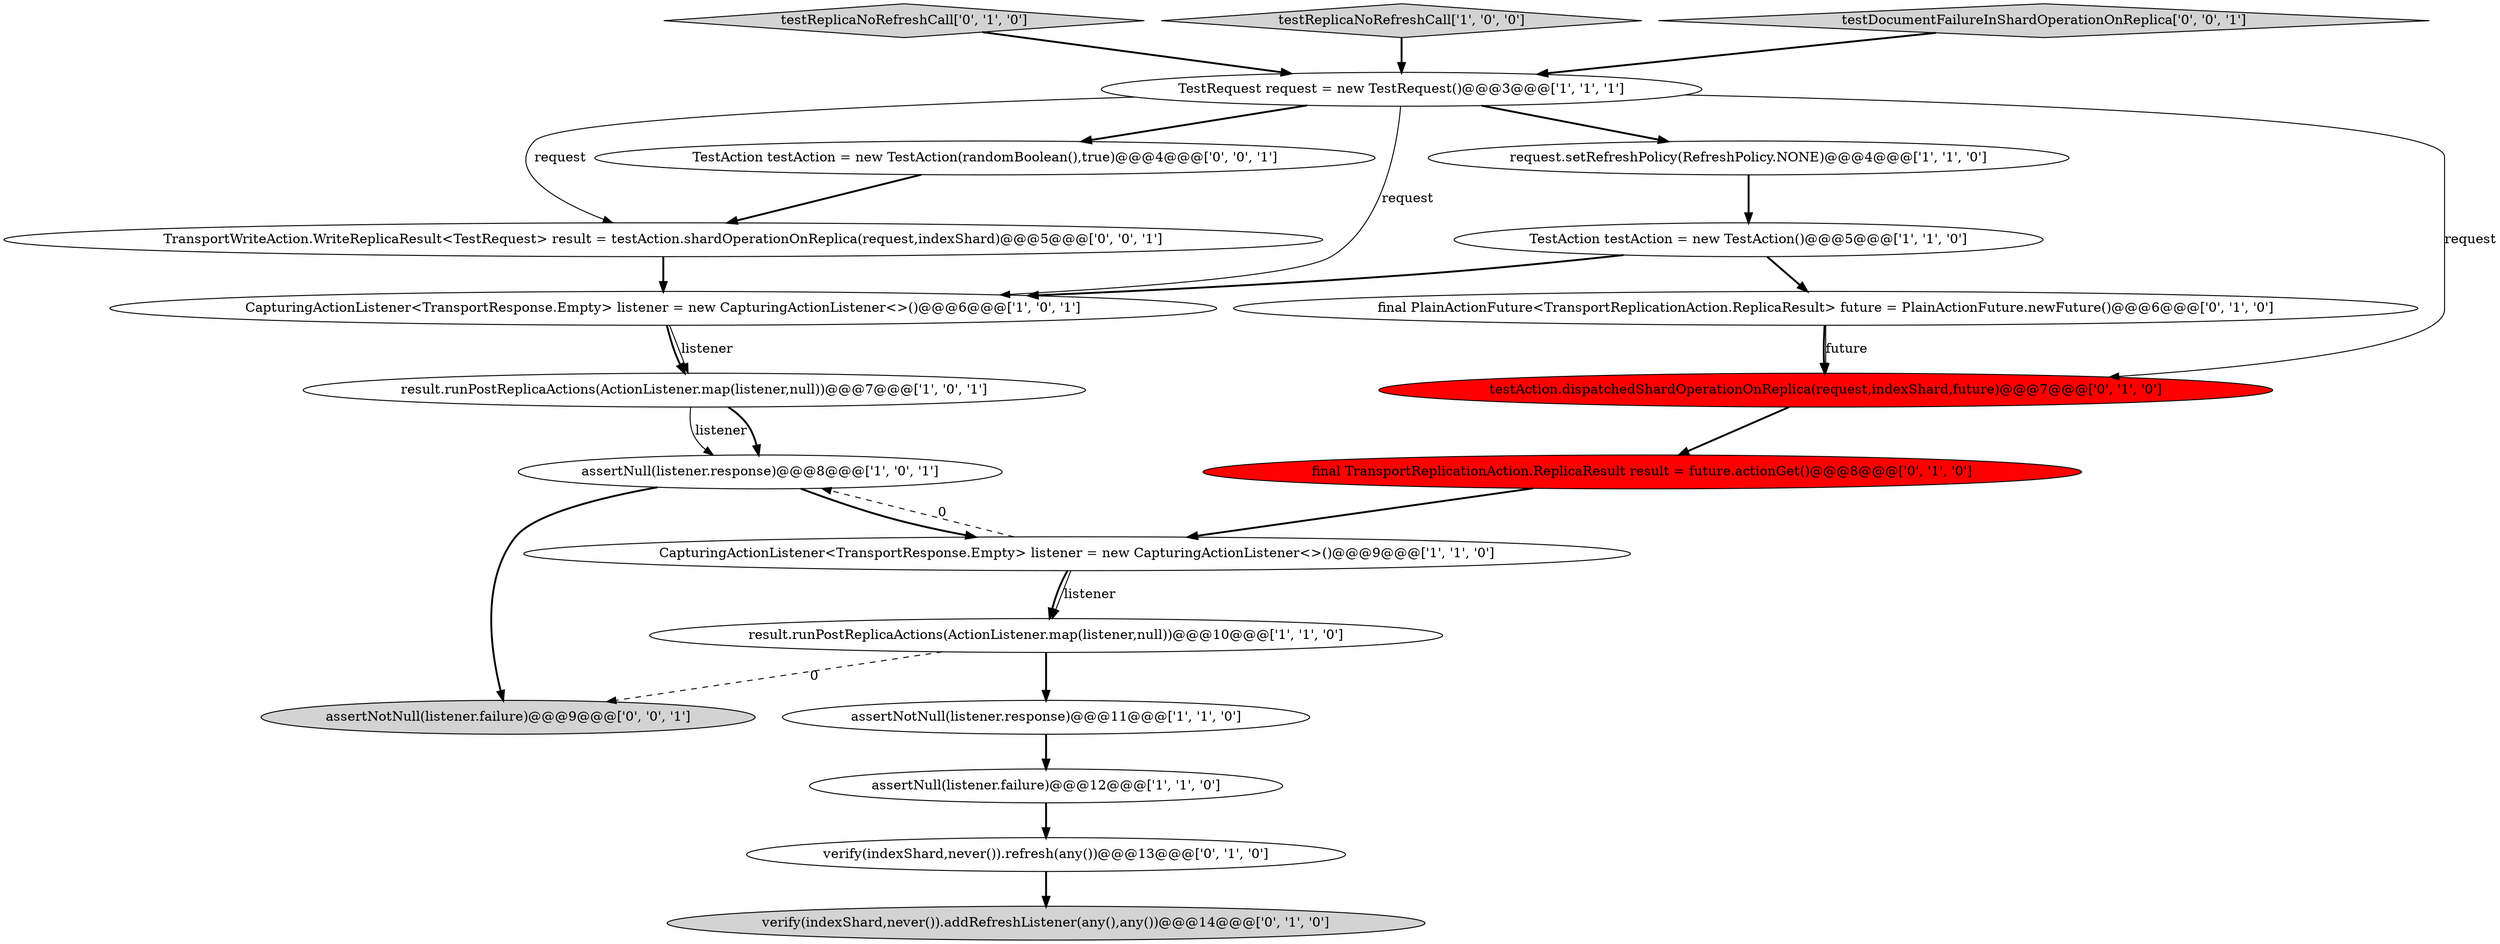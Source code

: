 digraph {
1 [style = filled, label = "assertNull(listener.response)@@@8@@@['1', '0', '1']", fillcolor = white, shape = ellipse image = "AAA0AAABBB1BBB"];
9 [style = filled, label = "TestRequest request = new TestRequest()@@@3@@@['1', '1', '1']", fillcolor = white, shape = ellipse image = "AAA0AAABBB1BBB"];
12 [style = filled, label = "verify(indexShard,never()).refresh(any())@@@13@@@['0', '1', '0']", fillcolor = white, shape = ellipse image = "AAA0AAABBB2BBB"];
6 [style = filled, label = "TestAction testAction = new TestAction()@@@5@@@['1', '1', '0']", fillcolor = white, shape = ellipse image = "AAA0AAABBB1BBB"];
7 [style = filled, label = "assertNull(listener.failure)@@@12@@@['1', '1', '0']", fillcolor = white, shape = ellipse image = "AAA0AAABBB1BBB"];
13 [style = filled, label = "testReplicaNoRefreshCall['0', '1', '0']", fillcolor = lightgray, shape = diamond image = "AAA0AAABBB2BBB"];
14 [style = filled, label = "verify(indexShard,never()).addRefreshListener(any(),any())@@@14@@@['0', '1', '0']", fillcolor = lightgray, shape = ellipse image = "AAA0AAABBB2BBB"];
11 [style = filled, label = "testAction.dispatchedShardOperationOnReplica(request,indexShard,future)@@@7@@@['0', '1', '0']", fillcolor = red, shape = ellipse image = "AAA1AAABBB2BBB"];
15 [style = filled, label = "final PlainActionFuture<TransportReplicationAction.ReplicaResult> future = PlainActionFuture.newFuture()@@@6@@@['0', '1', '0']", fillcolor = white, shape = ellipse image = "AAA0AAABBB2BBB"];
0 [style = filled, label = "CapturingActionListener<TransportResponse.Empty> listener = new CapturingActionListener<>()@@@6@@@['1', '0', '1']", fillcolor = white, shape = ellipse image = "AAA0AAABBB1BBB"];
10 [style = filled, label = "result.runPostReplicaActions(ActionListener.map(listener,null))@@@7@@@['1', '0', '1']", fillcolor = white, shape = ellipse image = "AAA0AAABBB1BBB"];
4 [style = filled, label = "CapturingActionListener<TransportResponse.Empty> listener = new CapturingActionListener<>()@@@9@@@['1', '1', '0']", fillcolor = white, shape = ellipse image = "AAA0AAABBB1BBB"];
17 [style = filled, label = "assertNotNull(listener.failure)@@@9@@@['0', '0', '1']", fillcolor = lightgray, shape = ellipse image = "AAA0AAABBB3BBB"];
16 [style = filled, label = "final TransportReplicationAction.ReplicaResult result = future.actionGet()@@@8@@@['0', '1', '0']", fillcolor = red, shape = ellipse image = "AAA1AAABBB2BBB"];
3 [style = filled, label = "testReplicaNoRefreshCall['1', '0', '0']", fillcolor = lightgray, shape = diamond image = "AAA0AAABBB1BBB"];
18 [style = filled, label = "TransportWriteAction.WriteReplicaResult<TestRequest> result = testAction.shardOperationOnReplica(request,indexShard)@@@5@@@['0', '0', '1']", fillcolor = white, shape = ellipse image = "AAA0AAABBB3BBB"];
5 [style = filled, label = "request.setRefreshPolicy(RefreshPolicy.NONE)@@@4@@@['1', '1', '0']", fillcolor = white, shape = ellipse image = "AAA0AAABBB1BBB"];
2 [style = filled, label = "result.runPostReplicaActions(ActionListener.map(listener,null))@@@10@@@['1', '1', '0']", fillcolor = white, shape = ellipse image = "AAA0AAABBB1BBB"];
20 [style = filled, label = "testDocumentFailureInShardOperationOnReplica['0', '0', '1']", fillcolor = lightgray, shape = diamond image = "AAA0AAABBB3BBB"];
19 [style = filled, label = "TestAction testAction = new TestAction(randomBoolean(),true)@@@4@@@['0', '0', '1']", fillcolor = white, shape = ellipse image = "AAA0AAABBB3BBB"];
8 [style = filled, label = "assertNotNull(listener.response)@@@11@@@['1', '1', '0']", fillcolor = white, shape = ellipse image = "AAA0AAABBB1BBB"];
11->16 [style = bold, label=""];
4->1 [style = dashed, label="0"];
1->4 [style = bold, label=""];
19->18 [style = bold, label=""];
0->10 [style = solid, label="listener"];
20->9 [style = bold, label=""];
7->12 [style = bold, label=""];
4->2 [style = solid, label="listener"];
6->0 [style = bold, label=""];
4->2 [style = bold, label=""];
2->17 [style = dashed, label="0"];
6->15 [style = bold, label=""];
8->7 [style = bold, label=""];
1->17 [style = bold, label=""];
3->9 [style = bold, label=""];
9->0 [style = solid, label="request"];
0->10 [style = bold, label=""];
5->6 [style = bold, label=""];
15->11 [style = bold, label=""];
9->11 [style = solid, label="request"];
12->14 [style = bold, label=""];
9->5 [style = bold, label=""];
9->19 [style = bold, label=""];
9->18 [style = solid, label="request"];
13->9 [style = bold, label=""];
10->1 [style = solid, label="listener"];
16->4 [style = bold, label=""];
10->1 [style = bold, label=""];
18->0 [style = bold, label=""];
2->8 [style = bold, label=""];
15->11 [style = solid, label="future"];
}
